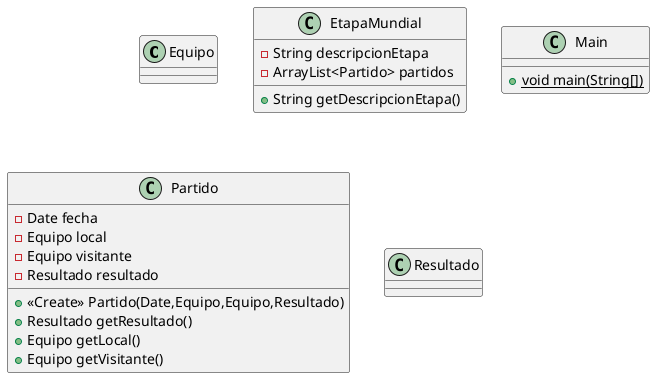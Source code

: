@startuml
class Equipo {
}
class EtapaMundial {
- String descripcionEtapa
- ArrayList<Partido> partidos
+ String getDescripcionEtapa()
}
class Main {
+ {static} void main(String[])
}
class Partido {
- Date fecha
- Equipo local
- Equipo visitante
- Resultado resultado
+ <<Create>> Partido(Date,Equipo,Equipo,Resultado)
+ Resultado getResultado()
+ Equipo getLocal()
+ Equipo getVisitante()
}
class Resultado {
}
@enduml